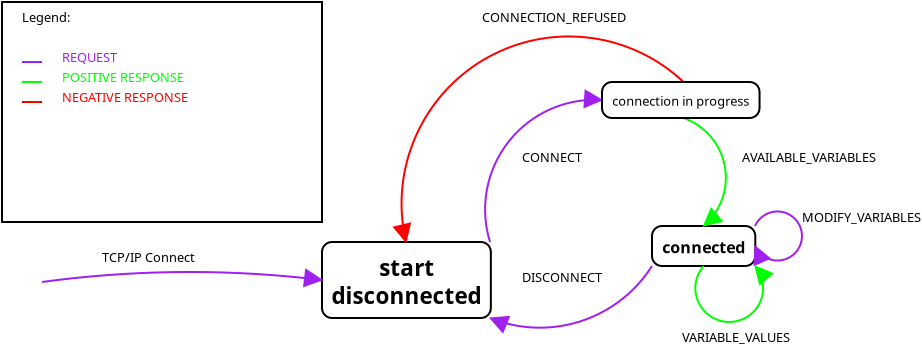 <?xml version="1.0" encoding="UTF-8"?>
<dia:diagram xmlns:dia="http://www.lysator.liu.se/~alla/dia/"><dia:layer name="Pozadí" visible="true"><dia:object type="UML - State" version="0" id="O0"><dia:attribute name="obj_pos"><dia:point val="2,5"/></dia:attribute><dia:attribute name="obj_bb"><dia:rectangle val="2,5;10.4,8.8"/></dia:attribute><dia:attribute name="elem_corner"><dia:point val="2,5"/></dia:attribute><dia:attribute name="elem_width"><dia:real val="8.4"/></dia:attribute><dia:attribute name="elem_height"><dia:real val="3.8"/></dia:attribute><dia:attribute name="text"><dia:composite type="text"><dia:attribute name="string"><dia:string>#start
disconnected#</dia:string></dia:attribute><dia:attribute name="font"><dia:font family="sans" style="80" name="Courier"/></dia:attribute><dia:attribute name="height"><dia:real val="1.4"/></dia:attribute><dia:attribute name="pos"><dia:point val="6.2,6.6"/></dia:attribute><dia:attribute name="color"><dia:color val="#000000"/></dia:attribute><dia:attribute name="alignment"><dia:enum val="1"/></dia:attribute></dia:composite></dia:attribute></dia:object><dia:object type="UML - State" version="0" id="O1"><dia:attribute name="obj_pos"><dia:point val="18.5,4.2"/></dia:attribute><dia:attribute name="obj_bb"><dia:rectangle val="18.5,4.2;23.65,6.2"/></dia:attribute><dia:attribute name="elem_corner"><dia:point val="18.5,4.2"/></dia:attribute><dia:attribute name="elem_width"><dia:real val="5.15"/></dia:attribute><dia:attribute name="elem_height"><dia:real val="2"/></dia:attribute><dia:attribute name="text"><dia:composite type="text"><dia:attribute name="string"><dia:string>#connected#</dia:string></dia:attribute><dia:attribute name="font"><dia:font family="sans" style="80" name="Courier"/></dia:attribute><dia:attribute name="height"><dia:real val="1"/></dia:attribute><dia:attribute name="pos"><dia:point val="21.075,5.55"/></dia:attribute><dia:attribute name="color"><dia:color val="#000000"/></dia:attribute><dia:attribute name="alignment"><dia:enum val="1"/></dia:attribute></dia:composite></dia:attribute></dia:object><dia:object type="Standard - Arc" version="0" id="O2"><dia:attribute name="obj_pos"><dia:point val="10.4,5"/></dia:attribute><dia:attribute name="obj_bb"><dia:rectangle val="10.105,-2.161;16.659,5.07"/></dia:attribute><dia:attribute name="conn_endpoints"><dia:point val="10.4,5"/><dia:point val="16,-2.1"/></dia:attribute><dia:attribute name="arc_color"><dia:color val="#a020f0"/></dia:attribute><dia:attribute name="curve_distance"><dia:real val="-2.376"/></dia:attribute><dia:attribute name="end_arrow"><dia:enum val="3"/></dia:attribute><dia:attribute name="end_arrow_length"><dia:real val="0.8"/></dia:attribute><dia:attribute name="end_arrow_width"><dia:real val="0.8"/></dia:attribute><dia:connections><dia:connection handle="0" to="O0" connection="2"/><dia:connection handle="1" to="O20" connection="3"/></dia:connections></dia:object><dia:object type="Standard - Arc" version="0" id="O3"><dia:attribute name="obj_pos"><dia:point val="18.5,6.2"/></dia:attribute><dia:attribute name="obj_bb"><dia:rectangle val="10.108,6.137;18.563,9.334"/></dia:attribute><dia:attribute name="conn_endpoints"><dia:point val="18.5,6.2"/><dia:point val="10.4,8.8"/></dia:attribute><dia:attribute name="arc_color"><dia:color val="#a020f0"/></dia:attribute><dia:attribute name="curve_distance"><dia:real val="-1.54"/></dia:attribute><dia:attribute name="end_arrow"><dia:enum val="3"/></dia:attribute><dia:attribute name="end_arrow_length"><dia:real val="0.8"/></dia:attribute><dia:attribute name="end_arrow_width"><dia:real val="0.8"/></dia:attribute><dia:connections><dia:connection handle="0" to="O1" connection="5"/><dia:connection handle="1" to="O0" connection="7"/></dia:connections></dia:object><dia:object type="Standard - Text" version="0" id="O4"><dia:attribute name="obj_pos"><dia:point val="12,1"/></dia:attribute><dia:attribute name="obj_bb"><dia:rectangle val="12,0.278;15.072,1.345"/></dia:attribute><dia:attribute name="text"><dia:composite type="text"><dia:attribute name="string"><dia:string>#CONNECT#</dia:string></dia:attribute><dia:attribute name="font"><dia:font family="sans" style="0" name="Courier"/></dia:attribute><dia:attribute name="height"><dia:real val="0.8"/></dia:attribute><dia:attribute name="pos"><dia:point val="12,1"/></dia:attribute><dia:attribute name="color"><dia:color val="#000000"/></dia:attribute><dia:attribute name="alignment"><dia:enum val="0"/></dia:attribute></dia:composite></dia:attribute></dia:object><dia:object type="Standard - Text" version="0" id="O5"><dia:attribute name="obj_pos"><dia:point val="12,7"/></dia:attribute><dia:attribute name="obj_bb"><dia:rectangle val="12,6.277;16.172,7.345"/></dia:attribute><dia:attribute name="text"><dia:composite type="text"><dia:attribute name="string"><dia:string>#DISCONNECT#</dia:string></dia:attribute><dia:attribute name="font"><dia:font family="sans" style="0" name="Courier"/></dia:attribute><dia:attribute name="height"><dia:real val="0.8"/></dia:attribute><dia:attribute name="pos"><dia:point val="12,7"/></dia:attribute><dia:attribute name="color"><dia:color val="#000000"/></dia:attribute><dia:attribute name="alignment"><dia:enum val="0"/></dia:attribute></dia:composite></dia:attribute></dia:object><dia:object type="Standard - Arc" version="0" id="O6"><dia:attribute name="obj_pos"><dia:point val="20.075,-3"/></dia:attribute><dia:attribute name="obj_bb"><dia:rectangle val="5.928,-5.327;20.143,5.718"/></dia:attribute><dia:attribute name="conn_endpoints"><dia:point val="20.075,-3"/><dia:point val="6.2,5"/></dia:attribute><dia:attribute name="arc_color"><dia:color val="#ff0000"/></dia:attribute><dia:attribute name="curve_distance"><dia:real val="5.955"/></dia:attribute><dia:attribute name="end_arrow"><dia:enum val="3"/></dia:attribute><dia:attribute name="end_arrow_length"><dia:real val="0.8"/></dia:attribute><dia:attribute name="end_arrow_width"><dia:real val="0.8"/></dia:attribute><dia:connections><dia:connection handle="0" to="O20" connection="1"/><dia:connection handle="1" to="O0" connection="1"/></dia:connections></dia:object><dia:object type="Standard - Text" version="0" id="O7"><dia:attribute name="obj_pos"><dia:point val="10,-6"/></dia:attribute><dia:attribute name="obj_bb"><dia:rectangle val="10,-6.723;17.523,-5.655"/></dia:attribute><dia:attribute name="text"><dia:composite type="text"><dia:attribute name="string"><dia:string>#CONNECTION_REFUSED#</dia:string></dia:attribute><dia:attribute name="font"><dia:font family="sans" style="0" name="Courier"/></dia:attribute><dia:attribute name="height"><dia:real val="0.8"/></dia:attribute><dia:attribute name="pos"><dia:point val="10,-6"/></dia:attribute><dia:attribute name="color"><dia:color val="#000000"/></dia:attribute><dia:attribute name="alignment"><dia:enum val="0"/></dia:attribute></dia:composite></dia:attribute></dia:object><dia:object type="Standard - Text" version="0" id="O8"><dia:attribute name="obj_pos"><dia:point val="1.95,-5.936"/></dia:attribute><dia:attribute name="obj_bb"><dia:rectangle val="1.95,-6.636;1.95,-5.636"/></dia:attribute><dia:attribute name="text"><dia:composite type="text"><dia:attribute name="string"><dia:string>##</dia:string></dia:attribute><dia:attribute name="font"><dia:font family="sans" style="0" name="Courier"/></dia:attribute><dia:attribute name="height"><dia:real val="0.8"/></dia:attribute><dia:attribute name="pos"><dia:point val="1.95,-5.936"/></dia:attribute><dia:attribute name="color"><dia:color val="#000000"/></dia:attribute><dia:attribute name="alignment"><dia:enum val="0"/></dia:attribute></dia:composite></dia:attribute></dia:object><dia:object type="Standard - Box" version="0" id="O9"><dia:attribute name="obj_pos"><dia:point val="-14,-7"/></dia:attribute><dia:attribute name="obj_bb"><dia:rectangle val="-14.05,-7.05;2.05,4.05"/></dia:attribute><dia:attribute name="elem_corner"><dia:point val="-14,-7"/></dia:attribute><dia:attribute name="elem_width"><dia:real val="16"/></dia:attribute><dia:attribute name="elem_height"><dia:real val="11"/></dia:attribute><dia:attribute name="show_background"><dia:boolean val="true"/></dia:attribute></dia:object><dia:object type="Standard - Text" version="0" id="O10"><dia:attribute name="obj_pos"><dia:point val="-11,-4"/></dia:attribute><dia:attribute name="obj_bb"><dia:rectangle val="-11,-4.7;-8.1,-3.7"/></dia:attribute><dia:attribute name="text"><dia:composite type="text"><dia:attribute name="string"><dia:string>#REQUEST#</dia:string></dia:attribute><dia:attribute name="font"><dia:font family="sans" style="0" name="Courier"/></dia:attribute><dia:attribute name="height"><dia:real val="0.8"/></dia:attribute><dia:attribute name="pos"><dia:point val="-11,-4"/></dia:attribute><dia:attribute name="color"><dia:color val="#a020f0"/></dia:attribute><dia:attribute name="alignment"><dia:enum val="0"/></dia:attribute></dia:composite></dia:attribute></dia:object><dia:object type="Standard - Text" version="0" id="O11"><dia:attribute name="obj_pos"><dia:point val="-11,-3"/></dia:attribute><dia:attribute name="obj_bb"><dia:rectangle val="-11,-3.723;-4.478,-2.655"/></dia:attribute><dia:attribute name="text"><dia:composite type="text"><dia:attribute name="string"><dia:string>#POSITIVE RESPONSE#</dia:string></dia:attribute><dia:attribute name="font"><dia:font family="sans" style="0" name="Courier"/></dia:attribute><dia:attribute name="height"><dia:real val="0.8"/></dia:attribute><dia:attribute name="pos"><dia:point val="-11,-3"/></dia:attribute><dia:attribute name="color"><dia:color val="#00ff00"/></dia:attribute><dia:attribute name="alignment"><dia:enum val="0"/></dia:attribute></dia:composite></dia:attribute></dia:object><dia:object type="Standard - Text" version="0" id="O12"><dia:attribute name="obj_pos"><dia:point val="-11,-2"/></dia:attribute><dia:attribute name="obj_bb"><dia:rectangle val="-11,-2.723;-4.378,-1.655"/></dia:attribute><dia:attribute name="text"><dia:composite type="text"><dia:attribute name="string"><dia:string>#NEGATIVE RESPONSE#</dia:string></dia:attribute><dia:attribute name="font"><dia:font family="sans" style="0" name="Courier"/></dia:attribute><dia:attribute name="height"><dia:real val="0.8"/></dia:attribute><dia:attribute name="pos"><dia:point val="-11,-2"/></dia:attribute><dia:attribute name="color"><dia:color val="#ff0000"/></dia:attribute><dia:attribute name="alignment"><dia:enum val="0"/></dia:attribute></dia:composite></dia:attribute></dia:object><dia:object type="Standard - Arc" version="0" id="O13"><dia:attribute name="obj_pos"><dia:point val="20.075,-1.2"/></dia:attribute><dia:attribute name="obj_bb"><dia:rectangle val="20.017,-1.258;22.242,4.395"/></dia:attribute><dia:attribute name="conn_endpoints"><dia:point val="20.075,-1.2"/><dia:point val="21.075,4.2"/></dia:attribute><dia:attribute name="arc_color"><dia:color val="#00ff00"/></dia:attribute><dia:attribute name="curve_distance"><dia:real val="-1.591"/></dia:attribute><dia:attribute name="end_arrow"><dia:enum val="3"/></dia:attribute><dia:attribute name="end_arrow_length"><dia:real val="0.8"/></dia:attribute><dia:attribute name="end_arrow_width"><dia:real val="0.8"/></dia:attribute><dia:connections><dia:connection handle="0" to="O20" connection="6"/><dia:connection handle="1" to="O1" connection="1"/></dia:connections></dia:object><dia:object type="Standard - Text" version="0" id="O14"><dia:attribute name="obj_pos"><dia:point val="23,1"/></dia:attribute><dia:attribute name="obj_bb"><dia:rectangle val="23,0.278;30.172,1.345"/></dia:attribute><dia:attribute name="text"><dia:composite type="text"><dia:attribute name="string"><dia:string>#AVAILABLE_VARIABLES#</dia:string></dia:attribute><dia:attribute name="font"><dia:font family="sans" style="0" name="Courier"/></dia:attribute><dia:attribute name="height"><dia:real val="0.8"/></dia:attribute><dia:attribute name="pos"><dia:point val="23,1"/></dia:attribute><dia:attribute name="color"><dia:color val="#000000"/></dia:attribute><dia:attribute name="alignment"><dia:enum val="0"/></dia:attribute></dia:composite></dia:attribute></dia:object><dia:object type="Standard - Line" version="0" id="O15"><dia:attribute name="obj_pos"><dia:point val="-13,-4"/></dia:attribute><dia:attribute name="obj_bb"><dia:rectangle val="-13.05,-4.05;-11.95,-3.95"/></dia:attribute><dia:attribute name="conn_endpoints"><dia:point val="-13,-4"/><dia:point val="-12,-4"/></dia:attribute><dia:attribute name="numcp"><dia:int val="1"/></dia:attribute><dia:attribute name="line_color"><dia:color val="#a020f0"/></dia:attribute></dia:object><dia:object type="Standard - Line" version="0" id="O16"><dia:attribute name="obj_pos"><dia:point val="-13,-3"/></dia:attribute><dia:attribute name="obj_bb"><dia:rectangle val="-13.05,-3.05;-11.95,-2.95"/></dia:attribute><dia:attribute name="conn_endpoints"><dia:point val="-13,-3"/><dia:point val="-12,-3"/></dia:attribute><dia:attribute name="numcp"><dia:int val="1"/></dia:attribute><dia:attribute name="line_color"><dia:color val="#00ff00"/></dia:attribute></dia:object><dia:object type="Standard - Line" version="0" id="O17"><dia:attribute name="obj_pos"><dia:point val="-13,-2"/></dia:attribute><dia:attribute name="obj_bb"><dia:rectangle val="-13.05,-2.05;-11.95,-1.95"/></dia:attribute><dia:attribute name="conn_endpoints"><dia:point val="-13,-2"/><dia:point val="-12,-2"/></dia:attribute><dia:attribute name="numcp"><dia:int val="1"/></dia:attribute><dia:attribute name="line_color"><dia:color val="#ff0000"/></dia:attribute></dia:object><dia:object type="Standard - Text" version="0" id="O18"><dia:attribute name="obj_pos"><dia:point val="-6,0"/></dia:attribute><dia:attribute name="obj_bb"><dia:rectangle val="-6,-0.7;-6,0.3"/></dia:attribute><dia:attribute name="text"><dia:composite type="text"><dia:attribute name="string"><dia:string>##</dia:string></dia:attribute><dia:attribute name="font"><dia:font family="sans" style="0" name="Courier"/></dia:attribute><dia:attribute name="height"><dia:real val="0.8"/></dia:attribute><dia:attribute name="pos"><dia:point val="-6,0"/></dia:attribute><dia:attribute name="color"><dia:color val="#000000"/></dia:attribute><dia:attribute name="alignment"><dia:enum val="0"/></dia:attribute></dia:composite></dia:attribute></dia:object><dia:object type="Standard - Text" version="0" id="O19"><dia:attribute name="obj_pos"><dia:point val="-13,-6"/></dia:attribute><dia:attribute name="obj_bb"><dia:rectangle val="-13,-6.7;-10.4,-5.7"/></dia:attribute><dia:attribute name="text"><dia:composite type="text"><dia:attribute name="string"><dia:string>#Legend:#</dia:string></dia:attribute><dia:attribute name="font"><dia:font family="sans" style="0" name="Courier"/></dia:attribute><dia:attribute name="height"><dia:real val="0.8"/></dia:attribute><dia:attribute name="pos"><dia:point val="-13,-6"/></dia:attribute><dia:attribute name="color"><dia:color val="#000000"/></dia:attribute><dia:attribute name="alignment"><dia:enum val="0"/></dia:attribute></dia:composite></dia:attribute></dia:object><dia:object type="UML - State" version="0" id="O20"><dia:attribute name="obj_pos"><dia:point val="16,-3"/></dia:attribute><dia:attribute name="obj_bb"><dia:rectangle val="16,-3;24.15,-1.2"/></dia:attribute><dia:attribute name="elem_corner"><dia:point val="16,-3"/></dia:attribute><dia:attribute name="elem_width"><dia:real val="8.15"/></dia:attribute><dia:attribute name="elem_height"><dia:real val="1.8"/></dia:attribute><dia:attribute name="text"><dia:composite type="text"><dia:attribute name="string"><dia:string>#connection in progress#</dia:string></dia:attribute><dia:attribute name="font"><dia:font family="sans" style="0" name="Courier"/></dia:attribute><dia:attribute name="height"><dia:real val="0.8"/></dia:attribute><dia:attribute name="pos"><dia:point val="20.075,-1.8"/></dia:attribute><dia:attribute name="color"><dia:color val="#000000"/></dia:attribute><dia:attribute name="alignment"><dia:enum val="1"/></dia:attribute></dia:composite></dia:attribute></dia:object><dia:object type="Standard - Arc" version="0" id="O21"><dia:attribute name="obj_pos"><dia:point val="23.65,4.2"/></dia:attribute><dia:attribute name="obj_bb"><dia:rectangle val="22.85,3.422;26.05,5.978"/></dia:attribute><dia:attribute name="conn_endpoints"><dia:point val="23.65,4.2"/><dia:point val="23.65,5.2"/></dia:attribute><dia:attribute name="arc_color"><dia:color val="#a020f0"/></dia:attribute><dia:attribute name="curve_distance"><dia:real val="-2.35"/></dia:attribute><dia:attribute name="end_arrow"><dia:enum val="3"/></dia:attribute><dia:attribute name="end_arrow_length"><dia:real val="0.8"/></dia:attribute><dia:attribute name="end_arrow_width"><dia:real val="0.8"/></dia:attribute><dia:connections><dia:connection handle="0" to="O1" connection="2"/><dia:connection handle="1" to="O1" connection="4"/></dia:connections></dia:object><dia:object type="Standard - Text" version="0" id="O22"><dia:attribute name="obj_pos"><dia:point val="26,4"/></dia:attribute><dia:attribute name="obj_bb"><dia:rectangle val="26,3.277;32.222,4.345"/></dia:attribute><dia:attribute name="text"><dia:composite type="text"><dia:attribute name="string"><dia:string>#MODIFY_VARIABLES#</dia:string></dia:attribute><dia:attribute name="font"><dia:font family="sans" style="0" name="Courier"/></dia:attribute><dia:attribute name="height"><dia:real val="0.8"/></dia:attribute><dia:attribute name="pos"><dia:point val="26,4"/></dia:attribute><dia:attribute name="color"><dia:color val="#000000"/></dia:attribute><dia:attribute name="alignment"><dia:enum val="0"/></dia:attribute></dia:composite></dia:attribute></dia:object><dia:object type="Standard - Arc" version="0" id="O23"><dia:attribute name="obj_pos"><dia:point val="21.075,6.2"/></dia:attribute><dia:attribute name="obj_bb"><dia:rectangle val="20.616,5.4;24.108,9.05"/></dia:attribute><dia:attribute name="conn_endpoints"><dia:point val="21.075,6.2"/><dia:point val="23.65,6.2"/></dia:attribute><dia:attribute name="arc_color"><dia:color val="#00ff00"/></dia:attribute><dia:attribute name="curve_distance"><dia:real val="2.8"/></dia:attribute><dia:attribute name="end_arrow"><dia:enum val="3"/></dia:attribute><dia:attribute name="end_arrow_length"><dia:real val="0.8"/></dia:attribute><dia:attribute name="end_arrow_width"><dia:real val="0.8"/></dia:attribute><dia:connections><dia:connection handle="0" to="O1" connection="6"/><dia:connection handle="1" to="O1" connection="7"/></dia:connections></dia:object><dia:object type="Standard - Text" version="0" id="O24"><dia:attribute name="obj_pos"><dia:point val="20,10"/></dia:attribute><dia:attribute name="obj_bb"><dia:rectangle val="20,9.277;25.823,10.345"/></dia:attribute><dia:attribute name="text"><dia:composite type="text"><dia:attribute name="string"><dia:string>#VARIABLE_VALUES#</dia:string></dia:attribute><dia:attribute name="font"><dia:font family="sans" style="0" name="Courier"/></dia:attribute><dia:attribute name="height"><dia:real val="0.8"/></dia:attribute><dia:attribute name="pos"><dia:point val="20,10"/></dia:attribute><dia:attribute name="color"><dia:color val="#000000"/></dia:attribute><dia:attribute name="alignment"><dia:enum val="0"/></dia:attribute></dia:composite></dia:attribute></dia:object><dia:object type="Standard - Arc" version="0" id="O25"><dia:attribute name="obj_pos"><dia:point val="-12,7"/></dia:attribute><dia:attribute name="obj_bb"><dia:rectangle val="-12.05,6.45;2.056,7.7"/></dia:attribute><dia:attribute name="conn_endpoints"><dia:point val="-12,7"/><dia:point val="2,6.9"/></dia:attribute><dia:attribute name="arc_color"><dia:color val="#a020f0"/></dia:attribute><dia:attribute name="curve_distance"><dia:real val="-0.449"/></dia:attribute><dia:attribute name="end_arrow"><dia:enum val="3"/></dia:attribute><dia:attribute name="end_arrow_length"><dia:real val="0.8"/></dia:attribute><dia:attribute name="end_arrow_width"><dia:real val="0.8"/></dia:attribute><dia:connections><dia:connection handle="1" to="O0" connection="3"/></dia:connections></dia:object><dia:object type="Standard - Text" version="0" id="O26"><dia:attribute name="obj_pos"><dia:point val="-9,6"/></dia:attribute><dia:attribute name="obj_bb"><dia:rectangle val="-9,5.3;-4.1,6.3"/></dia:attribute><dia:attribute name="text"><dia:composite type="text"><dia:attribute name="string"><dia:string>#TCP/IP Connect#</dia:string></dia:attribute><dia:attribute name="font"><dia:font family="sans" style="0" name="Courier"/></dia:attribute><dia:attribute name="height"><dia:real val="0.8"/></dia:attribute><dia:attribute name="pos"><dia:point val="-9,6"/></dia:attribute><dia:attribute name="color"><dia:color val="#000000"/></dia:attribute><dia:attribute name="alignment"><dia:enum val="0"/></dia:attribute></dia:composite></dia:attribute></dia:object></dia:layer></dia:diagram>
